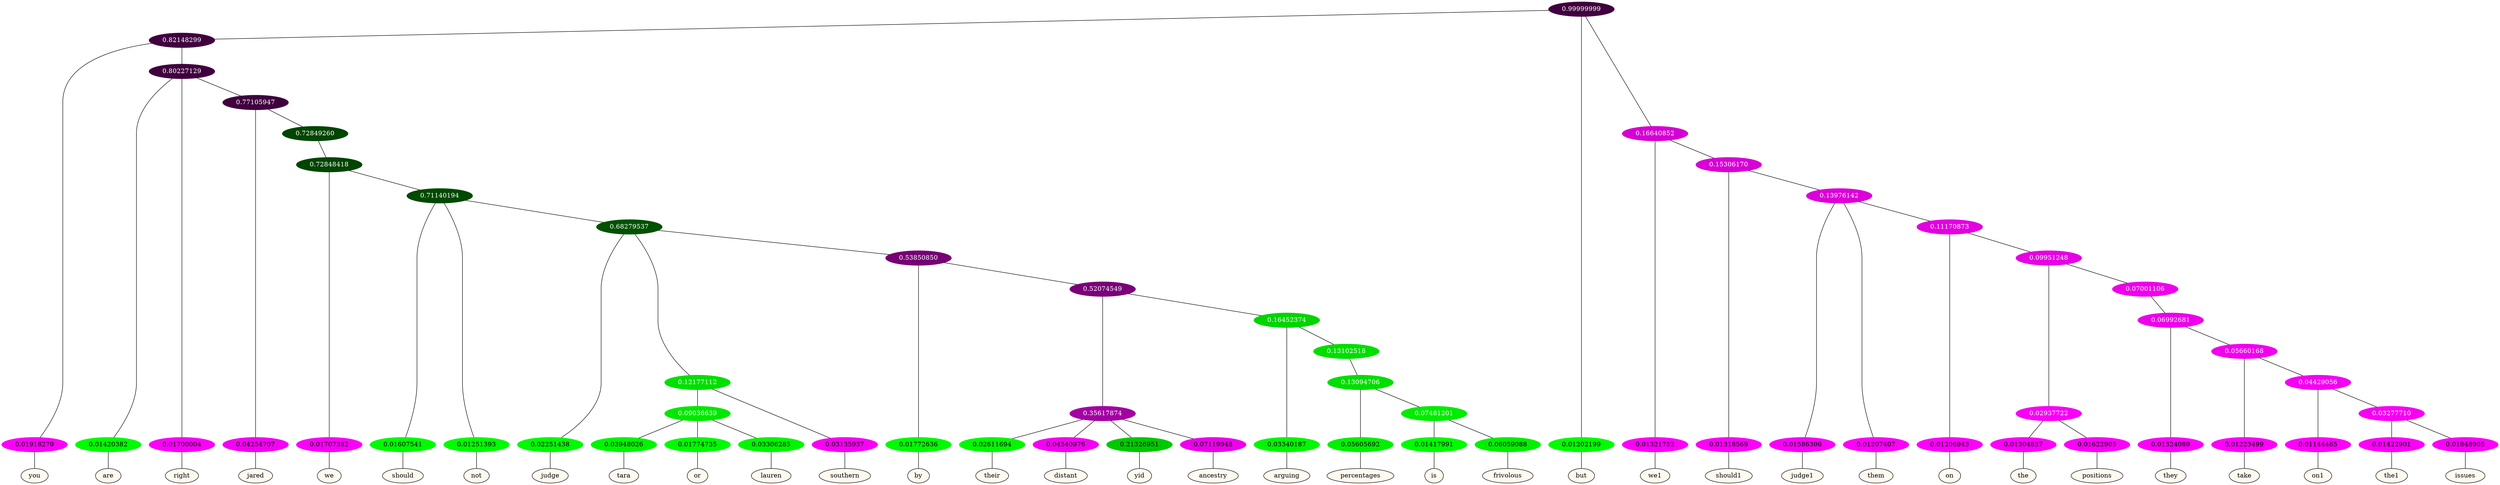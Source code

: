 graph {
	node [format=png height=0.15 nodesep=0.001 ordering=out overlap=prism overlap_scaling=0.01 ranksep=0.001 ratio=0.2 style=filled width=0.15]
	{
		rank=same
		a_w_4 [label=you color=black fillcolor=floralwhite style="filled,solid"]
		a_w_8 [label=are color=black fillcolor=floralwhite style="filled,solid"]
		a_w_9 [label=right color=black fillcolor=floralwhite style="filled,solid"]
		a_w_13 [label=jared color=black fillcolor=floralwhite style="filled,solid"]
		a_w_21 [label=we color=black fillcolor=floralwhite style="filled,solid"]
		a_w_25 [label=should color=black fillcolor=floralwhite style="filled,solid"]
		a_w_26 [label=not color=black fillcolor=floralwhite style="filled,solid"]
		a_w_31 [label=judge color=black fillcolor=floralwhite style="filled,solid"]
		a_w_42 [label=tara color=black fillcolor=floralwhite style="filled,solid"]
		a_w_43 [label=or color=black fillcolor=floralwhite style="filled,solid"]
		a_w_44 [label=lauren color=black fillcolor=floralwhite style="filled,solid"]
		a_w_37 [label=southern color=black fillcolor=floralwhite style="filled,solid"]
		a_w_38 [label=by color=black fillcolor=floralwhite style="filled,solid"]
		a_w_49 [label=their color=black fillcolor=floralwhite style="filled,solid"]
		a_w_50 [label=distant color=black fillcolor=floralwhite style="filled,solid"]
		a_w_51 [label=yid color=black fillcolor=floralwhite style="filled,solid"]
		a_w_52 [label=ancestry color=black fillcolor=floralwhite style="filled,solid"]
		a_w_53 [label=arguing color=black fillcolor=floralwhite style="filled,solid"]
		a_w_58 [label=percentages color=black fillcolor=floralwhite style="filled,solid"]
		a_w_60 [label=is color=black fillcolor=floralwhite style="filled,solid"]
		a_w_61 [label=frivolous color=black fillcolor=floralwhite style="filled,solid"]
		a_w_2 [label=but color=black fillcolor=floralwhite style="filled,solid"]
		a_w_6 [label=we1 color=black fillcolor=floralwhite style="filled,solid"]
		a_w_11 [label=should1 color=black fillcolor=floralwhite style="filled,solid"]
		a_w_15 [label=judge1 color=black fillcolor=floralwhite style="filled,solid"]
		a_w_16 [label=them color=black fillcolor=floralwhite style="filled,solid"]
		a_w_19 [label=on color=black fillcolor=floralwhite style="filled,solid"]
		a_w_28 [label=the color=black fillcolor=floralwhite style="filled,solid"]
		a_w_29 [label=positions color=black fillcolor=floralwhite style="filled,solid"]
		a_w_34 [label=they color=black fillcolor=floralwhite style="filled,solid"]
		a_w_40 [label=take color=black fillcolor=floralwhite style="filled,solid"]
		a_w_47 [label=on1 color=black fillcolor=floralwhite style="filled,solid"]
		a_w_55 [label=the1 color=black fillcolor=floralwhite style="filled,solid"]
		a_w_56 [label=issues color=black fillcolor=floralwhite style="filled,solid"]
	}
	a_n_4 -- a_w_4
	a_n_8 -- a_w_8
	a_n_9 -- a_w_9
	a_n_13 -- a_w_13
	a_n_21 -- a_w_21
	a_n_25 -- a_w_25
	a_n_26 -- a_w_26
	a_n_31 -- a_w_31
	a_n_42 -- a_w_42
	a_n_43 -- a_w_43
	a_n_44 -- a_w_44
	a_n_37 -- a_w_37
	a_n_38 -- a_w_38
	a_n_49 -- a_w_49
	a_n_50 -- a_w_50
	a_n_51 -- a_w_51
	a_n_52 -- a_w_52
	a_n_53 -- a_w_53
	a_n_58 -- a_w_58
	a_n_60 -- a_w_60
	a_n_61 -- a_w_61
	a_n_2 -- a_w_2
	a_n_6 -- a_w_6
	a_n_11 -- a_w_11
	a_n_15 -- a_w_15
	a_n_16 -- a_w_16
	a_n_19 -- a_w_19
	a_n_28 -- a_w_28
	a_n_29 -- a_w_29
	a_n_34 -- a_w_34
	a_n_40 -- a_w_40
	a_n_47 -- a_w_47
	a_n_55 -- a_w_55
	a_n_56 -- a_w_56
	{
		rank=same
		a_n_4 [label=0.01918279 color="0.835 1.000 0.981" fontcolor=black]
		a_n_8 [label=0.01420382 color="0.334 1.000 0.986" fontcolor=black]
		a_n_9 [label=0.01700004 color="0.835 1.000 0.983" fontcolor=black]
		a_n_13 [label=0.04254707 color="0.835 1.000 0.957" fontcolor=black]
		a_n_21 [label=0.01707382 color="0.835 1.000 0.983" fontcolor=black]
		a_n_25 [label=0.01607541 color="0.334 1.000 0.984" fontcolor=black]
		a_n_26 [label=0.01251393 color="0.334 1.000 0.987" fontcolor=black]
		a_n_31 [label=0.02251438 color="0.334 1.000 0.977" fontcolor=black]
		a_n_42 [label=0.03948026 color="0.334 1.000 0.961" fontcolor=black]
		a_n_43 [label=0.01774735 color="0.334 1.000 0.982" fontcolor=black]
		a_n_44 [label=0.03306285 color="0.334 1.000 0.967" fontcolor=black]
		a_n_37 [label=0.03135937 color="0.835 1.000 0.969" fontcolor=black]
		a_n_38 [label=0.01772636 color="0.334 1.000 0.982" fontcolor=black]
		a_n_49 [label=0.02611694 color="0.334 1.000 0.974" fontcolor=black]
		a_n_50 [label=0.04540976 color="0.835 1.000 0.955" fontcolor=black]
		a_n_51 [label=0.21326951 color="0.334 1.000 0.787" fontcolor=black]
		a_n_52 [label=0.07119948 color="0.835 1.000 0.929" fontcolor=black]
		a_n_53 [label=0.03340187 color="0.334 1.000 0.967" fontcolor=black]
		a_n_58 [label=0.05605692 color="0.334 1.000 0.944" fontcolor=black]
		a_n_60 [label=0.01417991 color="0.334 1.000 0.986" fontcolor=black]
		a_n_61 [label=0.06059088 color="0.334 1.000 0.939" fontcolor=black]
		a_n_2 [label=0.01202199 color="0.334 1.000 0.988" fontcolor=black]
		a_n_6 [label=0.01321753 color="0.835 1.000 0.987" fontcolor=black]
		a_n_11 [label=0.01318569 color="0.835 1.000 0.987" fontcolor=black]
		a_n_15 [label=0.01586306 color="0.835 1.000 0.984" fontcolor=black]
		a_n_16 [label=0.01207407 color="0.835 1.000 0.988" fontcolor=black]
		a_n_19 [label=0.01206943 color="0.835 1.000 0.988" fontcolor=black]
		a_n_28 [label=0.01304837 color="0.835 1.000 0.987" fontcolor=black]
		a_n_29 [label=0.01622905 color="0.835 1.000 0.984" fontcolor=black]
		a_n_34 [label=0.01324089 color="0.835 1.000 0.987" fontcolor=black]
		a_n_40 [label=0.01223499 color="0.835 1.000 0.988" fontcolor=black]
		a_n_47 [label=0.01144465 color="0.835 1.000 0.989" fontcolor=black]
		a_n_55 [label=0.01422901 color="0.835 1.000 0.986" fontcolor=black]
		a_n_56 [label=0.01848905 color="0.835 1.000 0.982" fontcolor=black]
	}
	a_n_0 [label=0.99999999 color="0.835 1.000 0.250" fontcolor=grey99]
	a_n_1 [label=0.82148299 color="0.835 1.000 0.250" fontcolor=grey99]
	a_n_0 -- a_n_1
	a_n_0 -- a_n_2
	a_n_3 [label=0.16640852 color="0.835 1.000 0.834" fontcolor=grey99]
	a_n_0 -- a_n_3
	a_n_1 -- a_n_4
	a_n_5 [label=0.80227129 color="0.835 1.000 0.250" fontcolor=grey99]
	a_n_1 -- a_n_5
	a_n_3 -- a_n_6
	a_n_7 [label=0.15306170 color="0.835 1.000 0.847" fontcolor=grey99]
	a_n_3 -- a_n_7
	a_n_5 -- a_n_8
	a_n_5 -- a_n_9
	a_n_10 [label=0.77105947 color="0.835 1.000 0.250" fontcolor=grey99]
	a_n_5 -- a_n_10
	a_n_7 -- a_n_11
	a_n_12 [label=0.13976142 color="0.835 1.000 0.860" fontcolor=grey99]
	a_n_7 -- a_n_12
	a_n_10 -- a_n_13
	a_n_14 [label=0.72849260 color="0.334 1.000 0.272" fontcolor=grey99]
	a_n_10 -- a_n_14
	a_n_12 -- a_n_15
	a_n_12 -- a_n_16
	a_n_17 [label=0.11170873 color="0.835 1.000 0.888" fontcolor=grey99]
	a_n_12 -- a_n_17
	a_n_18 [label=0.72848418 color="0.334 1.000 0.272" fontcolor=grey99]
	a_n_14 -- a_n_18
	a_n_17 -- a_n_19
	a_n_20 [label=0.09951248 color="0.835 1.000 0.900" fontcolor=grey99]
	a_n_17 -- a_n_20
	a_n_18 -- a_n_21
	a_n_22 [label=0.71140194 color="0.334 1.000 0.289" fontcolor=grey99]
	a_n_18 -- a_n_22
	a_n_23 [label=0.02937722 color="0.835 1.000 0.971" fontcolor=grey99]
	a_n_20 -- a_n_23
	a_n_24 [label=0.07001106 color="0.835 1.000 0.930" fontcolor=grey99]
	a_n_20 -- a_n_24
	a_n_22 -- a_n_25
	a_n_22 -- a_n_26
	a_n_27 [label=0.68279537 color="0.334 1.000 0.317" fontcolor=grey99]
	a_n_22 -- a_n_27
	a_n_23 -- a_n_28
	a_n_23 -- a_n_29
	a_n_30 [label=0.06992681 color="0.835 1.000 0.930" fontcolor=grey99]
	a_n_24 -- a_n_30
	a_n_27 -- a_n_31
	a_n_32 [label=0.12177112 color="0.334 1.000 0.878" fontcolor=grey99]
	a_n_27 -- a_n_32
	a_n_33 [label=0.53850850 color="0.835 1.000 0.461" fontcolor=grey99]
	a_n_27 -- a_n_33
	a_n_30 -- a_n_34
	a_n_35 [label=0.05660168 color="0.835 1.000 0.943" fontcolor=grey99]
	a_n_30 -- a_n_35
	a_n_36 [label=0.09036639 color="0.334 1.000 0.910" fontcolor=grey99]
	a_n_32 -- a_n_36
	a_n_32 -- a_n_37
	a_n_33 -- a_n_38
	a_n_39 [label=0.52074549 color="0.835 1.000 0.479" fontcolor=grey99]
	a_n_33 -- a_n_39
	a_n_35 -- a_n_40
	a_n_41 [label=0.04429056 color="0.835 1.000 0.956" fontcolor=grey99]
	a_n_35 -- a_n_41
	a_n_36 -- a_n_42
	a_n_36 -- a_n_43
	a_n_36 -- a_n_44
	a_n_45 [label=0.35617874 color="0.835 1.000 0.644" fontcolor=grey99]
	a_n_39 -- a_n_45
	a_n_46 [label=0.16452374 color="0.334 1.000 0.835" fontcolor=grey99]
	a_n_39 -- a_n_46
	a_n_41 -- a_n_47
	a_n_48 [label=0.03277710 color="0.835 1.000 0.967" fontcolor=grey99]
	a_n_41 -- a_n_48
	a_n_45 -- a_n_49
	a_n_45 -- a_n_50
	a_n_45 -- a_n_51
	a_n_45 -- a_n_52
	a_n_46 -- a_n_53
	a_n_54 [label=0.13102518 color="0.334 1.000 0.869" fontcolor=grey99]
	a_n_46 -- a_n_54
	a_n_48 -- a_n_55
	a_n_48 -- a_n_56
	a_n_57 [label=0.13094706 color="0.334 1.000 0.869" fontcolor=grey99]
	a_n_54 -- a_n_57
	a_n_57 -- a_n_58
	a_n_59 [label=0.07481201 color="0.334 1.000 0.925" fontcolor=grey99]
	a_n_57 -- a_n_59
	a_n_59 -- a_n_60
	a_n_59 -- a_n_61
}
